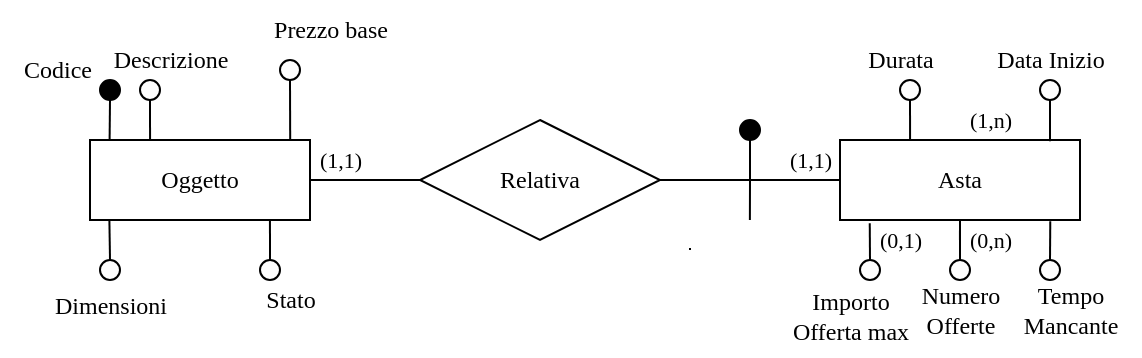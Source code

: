<mxfile version="27.0.6">
  <diagram id="R2lEEEUBdFMjLlhIrx00" name="Page-1">
    <mxGraphModel dx="899" dy="470" grid="1" gridSize="10" guides="1" tooltips="1" connect="1" arrows="1" fold="1" page="1" pageScale="1" pageWidth="850" pageHeight="1100" math="0" shadow="0" extFonts="Permanent Marker^https://fonts.googleapis.com/css?family=Permanent+Marker">
      <root>
        <mxCell id="0" />
        <mxCell id="1" parent="0" />
        <mxCell id="TivQvbE9Mrv6dux7sMh1-2" value="" style="ellipse;whiteSpace=wrap;html=1;aspect=fixed;fontFamily=Times New Roman;" vertex="1" parent="1">
          <mxGeometry x="550" y="210" width="10" height="10" as="geometry" />
        </mxCell>
        <mxCell id="TivQvbE9Mrv6dux7sMh1-3" style="edgeStyle=orthogonalEdgeStyle;rounded=0;orthogonalLoop=1;jettySize=auto;html=1;exitX=0.5;exitY=1;exitDx=0;exitDy=0;endArrow=none;startFill=0;" edge="1" parent="1" source="TivQvbE9Mrv6dux7sMh1-4">
          <mxGeometry relative="1" as="geometry">
            <mxPoint x="579.977" y="290" as="targetPoint" />
          </mxGeometry>
        </mxCell>
        <mxCell id="TivQvbE9Mrv6dux7sMh1-4" value="&lt;font&gt;Asta&lt;/font&gt;" style="whiteSpace=wrap;html=1;align=center;fontFamily=Times New Roman;" vertex="1" parent="1">
          <mxGeometry x="520" y="240" width="120" height="40" as="geometry" />
        </mxCell>
        <mxCell id="TivQvbE9Mrv6dux7sMh1-5" value="&lt;font&gt;Importo&lt;/font&gt;&lt;div&gt;&lt;font&gt;Offerta max&lt;/font&gt;&lt;/div&gt;" style="text;html=1;align=center;verticalAlign=middle;resizable=0;points=[];autosize=1;strokeColor=none;fillColor=none;fontFamily=Times New Roman;fontSize=12;fontColor=default;labelBackgroundColor=default;" vertex="1" parent="1">
          <mxGeometry x="485" y="308" width="80" height="40" as="geometry" />
        </mxCell>
        <mxCell id="TivQvbE9Mrv6dux7sMh1-6" style="edgeStyle=orthogonalEdgeStyle;rounded=0;orthogonalLoop=1;jettySize=auto;html=1;exitX=0.5;exitY=0;exitDx=0;exitDy=0;entryX=0.25;entryY=1;entryDx=0;entryDy=0;endArrow=none;startFill=0;fontFamily=Times New Roman;" edge="1" parent="1" source="TivQvbE9Mrv6dux7sMh1-7">
          <mxGeometry relative="1" as="geometry">
            <mxPoint x="580" y="285" as="targetPoint" />
          </mxGeometry>
        </mxCell>
        <mxCell id="TivQvbE9Mrv6dux7sMh1-7" value="" style="ellipse;whiteSpace=wrap;html=1;aspect=fixed;fontFamily=Times New Roman;" vertex="1" parent="1">
          <mxGeometry x="575" y="300" width="10" height="10" as="geometry" />
        </mxCell>
        <mxCell id="TivQvbE9Mrv6dux7sMh1-8" value="" style="ellipse;whiteSpace=wrap;html=1;aspect=fixed;fontFamily=Times New Roman;" vertex="1" parent="1">
          <mxGeometry x="620" y="300" width="10" height="10" as="geometry" />
        </mxCell>
        <mxCell id="TivQvbE9Mrv6dux7sMh1-9" value="" style="ellipse;whiteSpace=wrap;html=1;aspect=fixed;fontFamily=Times New Roman;" vertex="1" parent="1">
          <mxGeometry x="530" y="300" width="10" height="10" as="geometry" />
        </mxCell>
        <mxCell id="TivQvbE9Mrv6dux7sMh1-10" value="&lt;font&gt;Numero&lt;br&gt;Offerte&lt;/font&gt;" style="text;html=1;align=center;verticalAlign=middle;resizable=0;points=[];autosize=1;strokeColor=none;fillColor=none;fontFamily=Times New Roman;fontSize=12;fontColor=default;labelBackgroundColor=default;" vertex="1" parent="1">
          <mxGeometry x="550" y="305" width="60" height="40" as="geometry" />
        </mxCell>
        <mxCell id="TivQvbE9Mrv6dux7sMh1-11" value="&lt;font&gt;Tempo&lt;/font&gt;&lt;div&gt;&lt;font&gt;Mancante&lt;/font&gt;&lt;/div&gt;" style="text;html=1;align=center;verticalAlign=middle;resizable=0;points=[];autosize=1;strokeColor=none;fillColor=none;fontFamily=Times New Roman;fontSize=12;fontColor=default;labelBackgroundColor=default;" vertex="1" parent="1">
          <mxGeometry x="600" y="305" width="70" height="40" as="geometry" />
        </mxCell>
        <mxCell id="TivQvbE9Mrv6dux7sMh1-12" style="edgeStyle=orthogonalEdgeStyle;rounded=0;orthogonalLoop=1;jettySize=auto;html=1;exitX=0;exitY=0.5;exitDx=0;exitDy=0;endArrow=none;startFill=0;fontFamily=Times New Roman;" edge="1" parent="1" source="TivQvbE9Mrv6dux7sMh1-19" target="TivQvbE9Mrv6dux7sMh1-20">
          <mxGeometry relative="1" as="geometry" />
        </mxCell>
        <mxCell id="TivQvbE9Mrv6dux7sMh1-13" style="edgeStyle=orthogonalEdgeStyle;shape=connector;rounded=0;orthogonalLoop=1;jettySize=auto;html=1;exitX=0.5;exitY=1;exitDx=0;exitDy=0;entryX=0.089;entryY=0.032;entryDx=0;entryDy=0;entryPerimeter=0;strokeColor=default;align=center;verticalAlign=middle;fontFamily=Times New Roman;fontSize=7;fontColor=default;labelBackgroundColor=default;autosize=1;resizable=0;startFill=0;endArrow=none;" edge="1" parent="1" source="TivQvbE9Mrv6dux7sMh1-21" target="TivQvbE9Mrv6dux7sMh1-20">
          <mxGeometry relative="1" as="geometry" />
        </mxCell>
        <mxCell id="TivQvbE9Mrv6dux7sMh1-14" style="edgeStyle=orthogonalEdgeStyle;shape=connector;rounded=0;orthogonalLoop=1;jettySize=auto;html=1;exitX=0.5;exitY=1;exitDx=0;exitDy=0;entryX=0.273;entryY=0.015;entryDx=0;entryDy=0;entryPerimeter=0;strokeColor=default;align=center;verticalAlign=middle;fontFamily=Times New Roman;fontSize=7;fontColor=default;labelBackgroundColor=default;autosize=1;resizable=0;startFill=0;endArrow=none;" edge="1" parent="1" source="TivQvbE9Mrv6dux7sMh1-22" target="TivQvbE9Mrv6dux7sMh1-20">
          <mxGeometry relative="1" as="geometry" />
        </mxCell>
        <mxCell id="TivQvbE9Mrv6dux7sMh1-15" style="edgeStyle=orthogonalEdgeStyle;shape=connector;rounded=0;orthogonalLoop=1;jettySize=auto;html=1;exitX=0.5;exitY=1;exitDx=0;exitDy=0;entryX=0.91;entryY=0.003;entryDx=0;entryDy=0;entryPerimeter=0;strokeColor=default;align=center;verticalAlign=middle;fontFamily=Times New Roman;fontSize=7;fontColor=default;labelBackgroundColor=default;autosize=1;resizable=0;startFill=0;endArrow=none;" edge="1" parent="1" source="TivQvbE9Mrv6dux7sMh1-24" target="TivQvbE9Mrv6dux7sMh1-20">
          <mxGeometry relative="1" as="geometry" />
        </mxCell>
        <mxCell id="TivQvbE9Mrv6dux7sMh1-16" style="edgeStyle=orthogonalEdgeStyle;shape=connector;rounded=0;orthogonalLoop=1;jettySize=auto;html=1;exitX=0.5;exitY=0;exitDx=0;exitDy=0;entryX=0.818;entryY=1.009;entryDx=0;entryDy=0;entryPerimeter=0;strokeColor=default;align=center;verticalAlign=middle;fontFamily=Times New Roman;fontSize=7;fontColor=default;labelBackgroundColor=default;autosize=1;resizable=0;startFill=0;endArrow=none;" edge="1" parent="1" source="TivQvbE9Mrv6dux7sMh1-23" target="TivQvbE9Mrv6dux7sMh1-20">
          <mxGeometry relative="1" as="geometry" />
        </mxCell>
        <mxCell id="TivQvbE9Mrv6dux7sMh1-17" style="edgeStyle=orthogonalEdgeStyle;rounded=0;orthogonalLoop=1;jettySize=auto;html=1;exitX=0.5;exitY=0;exitDx=0;exitDy=0;entryX=0.088;entryY=0.98;entryDx=0;entryDy=0;entryPerimeter=0;endArrow=none;startFill=0;fontFamily=Times New Roman;" edge="1" parent="1" source="TivQvbE9Mrv6dux7sMh1-25" target="TivQvbE9Mrv6dux7sMh1-20">
          <mxGeometry relative="1" as="geometry" />
        </mxCell>
        <mxCell id="TivQvbE9Mrv6dux7sMh1-18" style="edgeStyle=orthogonalEdgeStyle;shape=connector;rounded=0;orthogonalLoop=1;jettySize=auto;html=1;exitX=1;exitY=0.5;exitDx=0;exitDy=0;entryX=0;entryY=0.5;entryDx=0;entryDy=0;strokeColor=default;align=center;verticalAlign=middle;fontFamily=Times New Roman;fontSize=11;fontColor=default;labelBackgroundColor=default;startFill=0;endArrow=none;" edge="1" parent="1" source="TivQvbE9Mrv6dux7sMh1-19" target="TivQvbE9Mrv6dux7sMh1-4">
          <mxGeometry relative="1" as="geometry" />
        </mxCell>
        <mxCell id="TivQvbE9Mrv6dux7sMh1-19" value="Relativa" style="shape=rhombus;perimeter=rhombusPerimeter;whiteSpace=wrap;html=1;align=center;fontColor=#000000;fontFamily=Times New Roman;" vertex="1" parent="1">
          <mxGeometry x="310" y="230" width="120" height="60" as="geometry" />
        </mxCell>
        <mxCell id="TivQvbE9Mrv6dux7sMh1-20" value="Oggetto" style="whiteSpace=wrap;html=1;align=center;fontFamily=Times New Roman;" vertex="1" parent="1">
          <mxGeometry x="145" y="240" width="110" height="40" as="geometry" />
        </mxCell>
        <mxCell id="TivQvbE9Mrv6dux7sMh1-21" value="" style="ellipse;whiteSpace=wrap;html=1;aspect=fixed;fillColor=#000000;fontFamily=Times New Roman;" vertex="1" parent="1">
          <mxGeometry x="150" y="210" width="10" height="10" as="geometry" />
        </mxCell>
        <mxCell id="TivQvbE9Mrv6dux7sMh1-22" value="" style="ellipse;whiteSpace=wrap;html=1;aspect=fixed;fontFamily=Times New Roman;" vertex="1" parent="1">
          <mxGeometry x="170" y="210" width="10" height="10" as="geometry" />
        </mxCell>
        <mxCell id="TivQvbE9Mrv6dux7sMh1-23" value="" style="ellipse;whiteSpace=wrap;html=1;aspect=fixed;fontFamily=Times New Roman;" vertex="1" parent="1">
          <mxGeometry x="230" y="300" width="10" height="10" as="geometry" />
        </mxCell>
        <mxCell id="TivQvbE9Mrv6dux7sMh1-24" value="" style="ellipse;whiteSpace=wrap;html=1;aspect=fixed;fontFamily=Times New Roman;" vertex="1" parent="1">
          <mxGeometry x="240" y="200" width="10" height="10" as="geometry" />
        </mxCell>
        <mxCell id="TivQvbE9Mrv6dux7sMh1-25" value="" style="ellipse;whiteSpace=wrap;html=1;aspect=fixed;fontFamily=Times New Roman;" vertex="1" parent="1">
          <mxGeometry x="150" y="300" width="10" height="10" as="geometry" />
        </mxCell>
        <mxCell id="TivQvbE9Mrv6dux7sMh1-26" value="Codice&amp;nbsp;" style="text;html=1;align=center;verticalAlign=middle;resizable=0;points=[];autosize=1;strokeColor=none;fillColor=none;fontFamily=Times New Roman;fontSize=12;fontColor=default;labelBackgroundColor=default;" vertex="1" parent="1">
          <mxGeometry x="100" y="190" width="60" height="30" as="geometry" />
        </mxCell>
        <mxCell id="TivQvbE9Mrv6dux7sMh1-27" value="Descrizione" style="text;html=1;align=center;verticalAlign=middle;resizable=0;points=[];autosize=1;strokeColor=none;fillColor=none;fontFamily=Times New Roman;fontSize=12;fontColor=default;labelBackgroundColor=default;" vertex="1" parent="1">
          <mxGeometry x="145" y="185" width="80" height="30" as="geometry" />
        </mxCell>
        <mxCell id="TivQvbE9Mrv6dux7sMh1-28" value="(1,1)" style="text;html=1;align=center;verticalAlign=middle;resizable=0;points=[];autosize=1;strokeColor=none;fillColor=none;fontFamily=Times New Roman;fontSize=11;fontColor=default;labelBackgroundColor=default;" vertex="1" parent="1">
          <mxGeometry x="250" y="235" width="40" height="30" as="geometry" />
        </mxCell>
        <mxCell id="TivQvbE9Mrv6dux7sMh1-31" value="" style="edgeStyle=orthogonalEdgeStyle;elbow=vertical;endArrow=none;html=1;curved=1;rounded=0;endSize=8;startSize=8;strokeColor=default;align=center;verticalAlign=middle;fontFamily=Times New Roman;fontSize=7;fontColor=default;labelBackgroundColor=default;autosize=1;resizable=0;startFill=0;exitDx=0;exitDy=0;exitPerimeter=0;" edge="1" parent="1">
          <mxGeometry width="50" height="50" relative="1" as="geometry">
            <mxPoint x="445" y="295" as="sourcePoint" />
            <mxPoint x="445" y="294" as="targetPoint" />
          </mxGeometry>
        </mxCell>
        <mxCell id="TivQvbE9Mrv6dux7sMh1-32" value="&lt;font&gt;(1,n)&lt;/font&gt;" style="text;html=1;align=center;verticalAlign=middle;resizable=0;points=[];autosize=1;strokeColor=none;fillColor=none;fontFamily=Times New Roman;fontSize=11;fontColor=default;labelBackgroundColor=default;" vertex="1" parent="1">
          <mxGeometry x="575" y="215" width="40" height="30" as="geometry" />
        </mxCell>
        <mxCell id="TivQvbE9Mrv6dux7sMh1-33" value="" style="ellipse;whiteSpace=wrap;html=1;aspect=fixed;fontFamily=Times New Roman;" vertex="1" parent="1">
          <mxGeometry x="620" y="210" width="10" height="10" as="geometry" />
        </mxCell>
        <mxCell id="TivQvbE9Mrv6dux7sMh1-34" style="edgeStyle=orthogonalEdgeStyle;shape=connector;rounded=0;orthogonalLoop=1;jettySize=auto;html=1;exitX=0.5;exitY=1;exitDx=0;exitDy=0;entryX=0.875;entryY=0.015;entryDx=0;entryDy=0;entryPerimeter=0;strokeColor=default;align=center;verticalAlign=middle;fontFamily=Times New Roman;fontSize=11;fontColor=default;labelBackgroundColor=default;startFill=0;endArrow=none;" edge="1" parent="1" source="TivQvbE9Mrv6dux7sMh1-33" target="TivQvbE9Mrv6dux7sMh1-4">
          <mxGeometry relative="1" as="geometry" />
        </mxCell>
        <mxCell id="TivQvbE9Mrv6dux7sMh1-35" style="edgeStyle=orthogonalEdgeStyle;shape=connector;rounded=0;orthogonalLoop=1;jettySize=auto;html=1;exitX=0.5;exitY=1;exitDx=0;exitDy=0;entryX=0.292;entryY=0;entryDx=0;entryDy=0;entryPerimeter=0;strokeColor=default;align=center;verticalAlign=middle;fontFamily=Times New Roman;fontSize=11;fontColor=default;labelBackgroundColor=default;startFill=0;endArrow=none;" edge="1" parent="1" source="TivQvbE9Mrv6dux7sMh1-2" target="TivQvbE9Mrv6dux7sMh1-4">
          <mxGeometry relative="1" as="geometry" />
        </mxCell>
        <mxCell id="TivQvbE9Mrv6dux7sMh1-36" value="&lt;font&gt;Durata&lt;/font&gt;" style="text;html=1;align=center;verticalAlign=middle;resizable=0;points=[];autosize=1;strokeColor=none;fillColor=none;fontFamily=Times New Roman;fontSize=12;fontColor=default;labelBackgroundColor=default;" vertex="1" parent="1">
          <mxGeometry x="520" y="185" width="60" height="30" as="geometry" />
        </mxCell>
        <mxCell id="TivQvbE9Mrv6dux7sMh1-37" value="&lt;font&gt;Data Inizio&lt;/font&gt;" style="text;html=1;align=center;verticalAlign=middle;resizable=0;points=[];autosize=1;strokeColor=none;fillColor=none;fontFamily=Times New Roman;fontSize=12;fontColor=default;labelBackgroundColor=default;" vertex="1" parent="1">
          <mxGeometry x="585" y="185" width="80" height="30" as="geometry" />
        </mxCell>
        <mxCell id="TivQvbE9Mrv6dux7sMh1-38" value="&lt;font&gt;(1,1)&lt;/font&gt;" style="text;html=1;align=center;verticalAlign=middle;resizable=0;points=[];autosize=1;strokeColor=none;fillColor=none;fontFamily=Times New Roman;fontSize=11;fontColor=default;labelBackgroundColor=default;" vertex="1" parent="1">
          <mxGeometry x="485" y="235" width="40" height="30" as="geometry" />
        </mxCell>
        <mxCell id="TivQvbE9Mrv6dux7sMh1-39" style="edgeStyle=orthogonalEdgeStyle;shape=connector;rounded=0;orthogonalLoop=1;jettySize=auto;html=1;exitX=0.5;exitY=1;exitDx=0;exitDy=0;strokeColor=default;align=center;verticalAlign=middle;fontFamily=Times New Roman;fontSize=11;fontColor=default;labelBackgroundColor=default;startFill=0;endArrow=none;" edge="1" parent="1" source="TivQvbE9Mrv6dux7sMh1-40">
          <mxGeometry relative="1" as="geometry">
            <mxPoint x="474.94" y="280" as="targetPoint" />
          </mxGeometry>
        </mxCell>
        <mxCell id="TivQvbE9Mrv6dux7sMh1-40" value="" style="ellipse;whiteSpace=wrap;html=1;aspect=fixed;fillColor=#000000;fontFamily=Times New Roman;" vertex="1" parent="1">
          <mxGeometry x="470" y="230" width="10" height="10" as="geometry" />
        </mxCell>
        <mxCell id="TivQvbE9Mrv6dux7sMh1-41" value="&lt;font&gt;Prezzo base&lt;/font&gt;" style="text;html=1;align=center;verticalAlign=middle;resizable=0;points=[];autosize=1;strokeColor=none;fillColor=none;fontFamily=Times New Roman;fontSize=12;fontColor=default;labelBackgroundColor=default;" vertex="1" parent="1">
          <mxGeometry x="225" y="170" width="80" height="30" as="geometry" />
        </mxCell>
        <mxCell id="TivQvbE9Mrv6dux7sMh1-43" value="Dimensioni" style="text;html=1;align=center;verticalAlign=middle;resizable=0;points=[];autosize=1;strokeColor=none;fillColor=none;fontFamily=Times New Roman;fontSize=12;fontColor=default;labelBackgroundColor=default;" vertex="1" parent="1">
          <mxGeometry x="115" y="308" width="80" height="30" as="geometry" />
        </mxCell>
        <mxCell id="TivQvbE9Mrv6dux7sMh1-44" value="Stato" style="text;html=1;align=center;verticalAlign=middle;resizable=0;points=[];autosize=1;strokeColor=none;fillColor=none;fontFamily=Times New Roman;fontSize=12;fontColor=default;labelBackgroundColor=default;" vertex="1" parent="1">
          <mxGeometry x="220" y="305" width="50" height="30" as="geometry" />
        </mxCell>
        <mxCell id="TivQvbE9Mrv6dux7sMh1-45" style="edgeStyle=orthogonalEdgeStyle;rounded=0;orthogonalLoop=1;jettySize=auto;html=1;exitX=0.5;exitY=0;exitDx=0;exitDy=0;entryX=0.669;entryY=1.015;entryDx=0;entryDy=0;entryPerimeter=0;endArrow=none;startFill=0;fontFamily=Times New Roman;" edge="1" parent="1" source="TivQvbE9Mrv6dux7sMh1-8">
          <mxGeometry relative="1" as="geometry">
            <mxPoint x="625.14" y="280.6" as="targetPoint" />
          </mxGeometry>
        </mxCell>
        <mxCell id="TivQvbE9Mrv6dux7sMh1-46" style="edgeStyle=orthogonalEdgeStyle;rounded=0;orthogonalLoop=1;jettySize=auto;html=1;exitX=0.5;exitY=0;exitDx=0;exitDy=0;entryX=0.124;entryY=1.042;entryDx=0;entryDy=0;entryPerimeter=0;endArrow=none;startFill=0;" edge="1" parent="1" source="TivQvbE9Mrv6dux7sMh1-9" target="TivQvbE9Mrv6dux7sMh1-4">
          <mxGeometry relative="1" as="geometry" />
        </mxCell>
        <mxCell id="TivQvbE9Mrv6dux7sMh1-47" value="(0,n)" style="text;html=1;align=center;verticalAlign=middle;resizable=0;points=[];autosize=1;strokeColor=none;fillColor=none;fontFamily=Times New Roman;fontSize=11;fontColor=default;labelBackgroundColor=default;" vertex="1" parent="1">
          <mxGeometry x="575" y="275" width="40" height="30" as="geometry" />
        </mxCell>
        <mxCell id="TivQvbE9Mrv6dux7sMh1-48" value="(0,1)" style="text;html=1;align=center;verticalAlign=middle;resizable=0;points=[];autosize=1;strokeColor=none;fillColor=none;fontFamily=Times New Roman;fontSize=11;fontColor=default;labelBackgroundColor=default;" vertex="1" parent="1">
          <mxGeometry x="530" y="275" width="40" height="30" as="geometry" />
        </mxCell>
      </root>
    </mxGraphModel>
  </diagram>
</mxfile>
